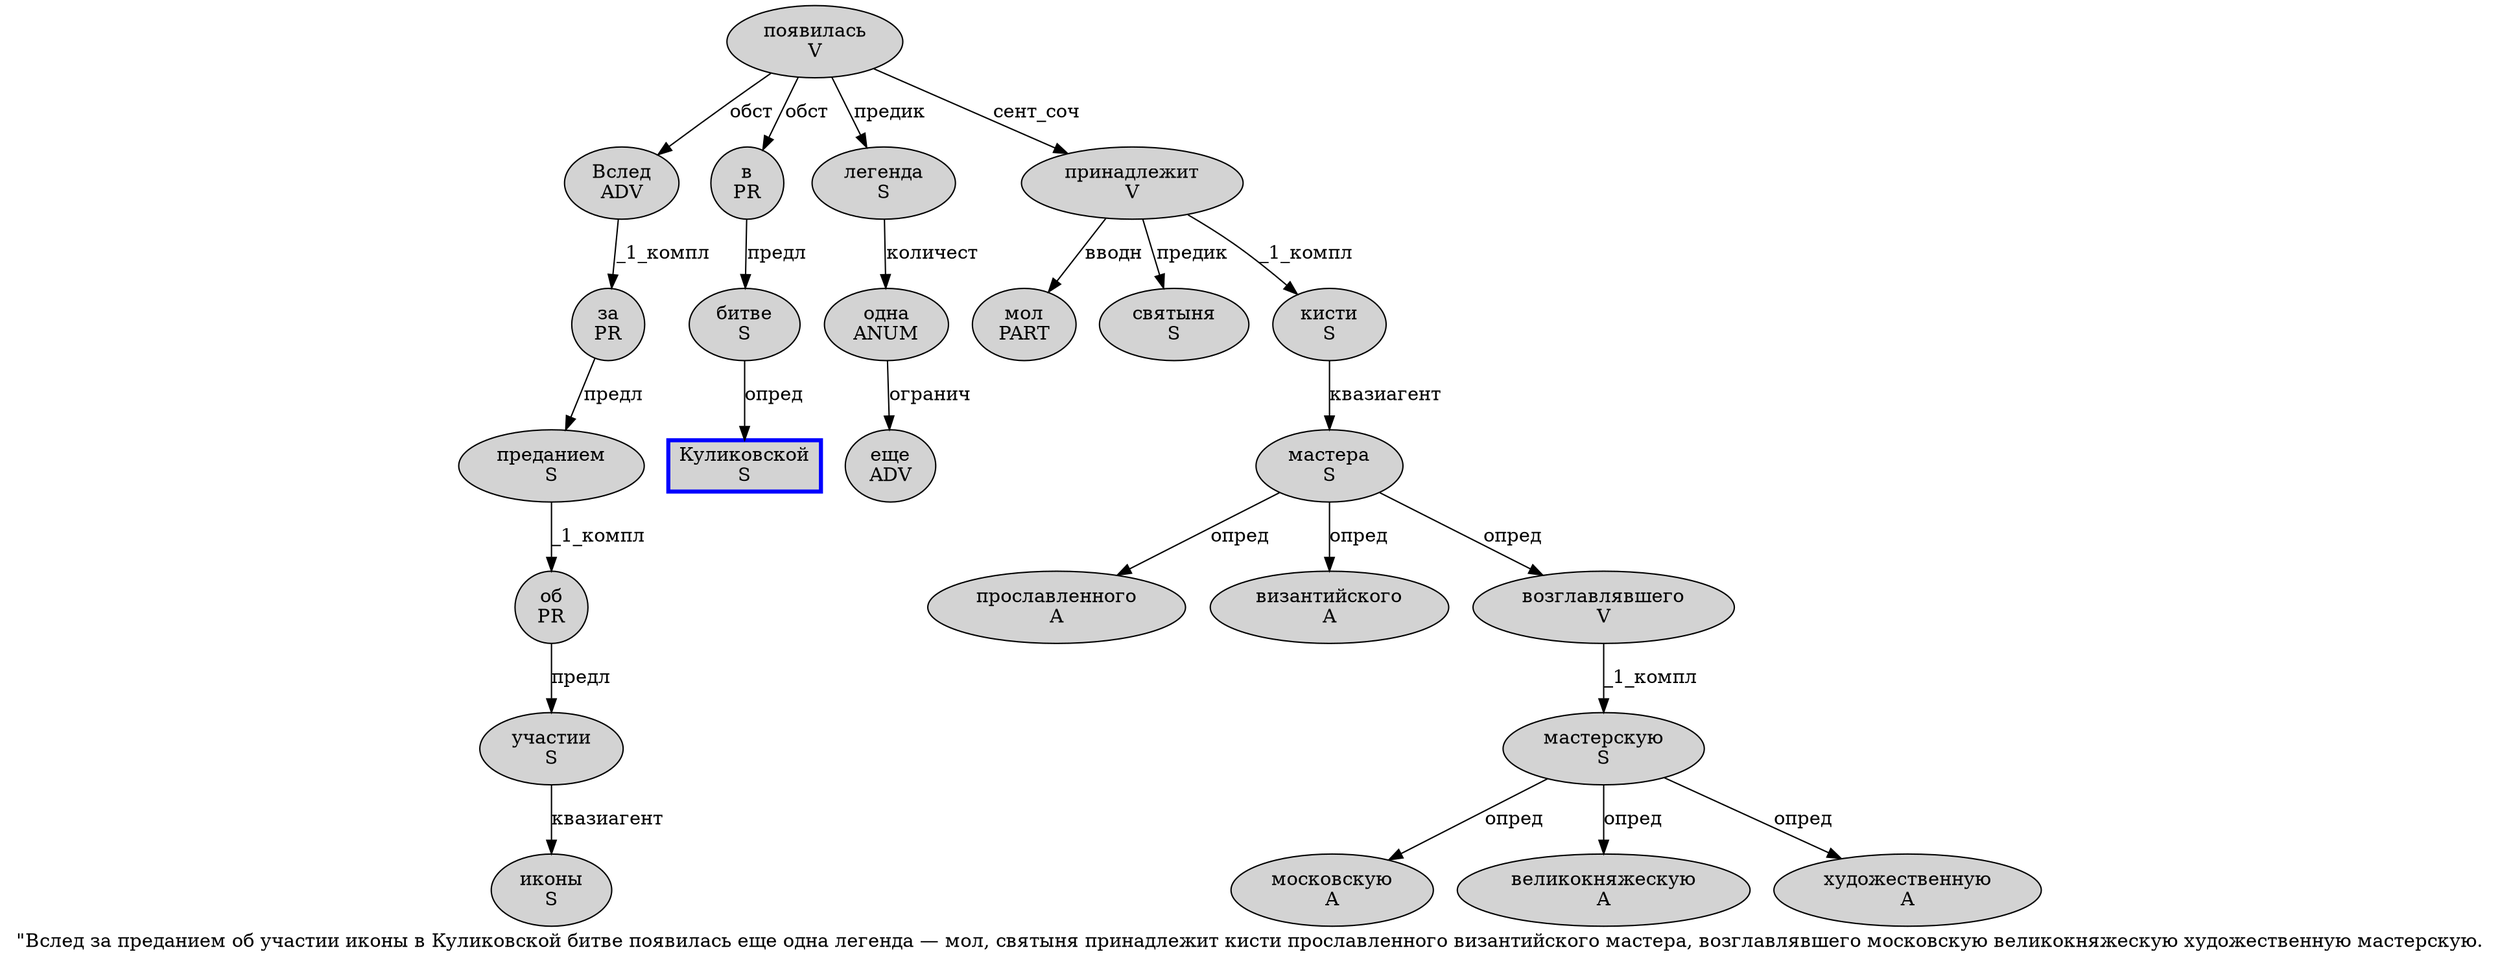 digraph SENTENCE_959 {
	graph [label="\"Вслед за преданием об участии иконы в Куликовской битве появилась еще одна легенда — мол, святыня принадлежит кисти прославленного византийского мастера, возглавлявшего московскую великокняжескую художественную мастерскую."]
	node [style=filled]
		1 [label="Вслед
ADV" color="" fillcolor=lightgray penwidth=1 shape=ellipse]
		2 [label="за
PR" color="" fillcolor=lightgray penwidth=1 shape=ellipse]
		3 [label="преданием
S" color="" fillcolor=lightgray penwidth=1 shape=ellipse]
		4 [label="об
PR" color="" fillcolor=lightgray penwidth=1 shape=ellipse]
		5 [label="участии
S" color="" fillcolor=lightgray penwidth=1 shape=ellipse]
		6 [label="иконы
S" color="" fillcolor=lightgray penwidth=1 shape=ellipse]
		7 [label="в
PR" color="" fillcolor=lightgray penwidth=1 shape=ellipse]
		8 [label="Куликовской
S" color=blue fillcolor=lightgray penwidth=3 shape=box]
		9 [label="битве
S" color="" fillcolor=lightgray penwidth=1 shape=ellipse]
		10 [label="появилась
V" color="" fillcolor=lightgray penwidth=1 shape=ellipse]
		11 [label="еще
ADV" color="" fillcolor=lightgray penwidth=1 shape=ellipse]
		12 [label="одна
ANUM" color="" fillcolor=lightgray penwidth=1 shape=ellipse]
		13 [label="легенда
S" color="" fillcolor=lightgray penwidth=1 shape=ellipse]
		15 [label="мол
PART" color="" fillcolor=lightgray penwidth=1 shape=ellipse]
		17 [label="святыня
S" color="" fillcolor=lightgray penwidth=1 shape=ellipse]
		18 [label="принадлежит
V" color="" fillcolor=lightgray penwidth=1 shape=ellipse]
		19 [label="кисти
S" color="" fillcolor=lightgray penwidth=1 shape=ellipse]
		20 [label="прославленного
A" color="" fillcolor=lightgray penwidth=1 shape=ellipse]
		21 [label="византийского
A" color="" fillcolor=lightgray penwidth=1 shape=ellipse]
		22 [label="мастера
S" color="" fillcolor=lightgray penwidth=1 shape=ellipse]
		24 [label="возглавлявшего
V" color="" fillcolor=lightgray penwidth=1 shape=ellipse]
		25 [label="московскую
A" color="" fillcolor=lightgray penwidth=1 shape=ellipse]
		26 [label="великокняжескую
A" color="" fillcolor=lightgray penwidth=1 shape=ellipse]
		27 [label="художественную
A" color="" fillcolor=lightgray penwidth=1 shape=ellipse]
		28 [label="мастерскую
S" color="" fillcolor=lightgray penwidth=1 shape=ellipse]
			7 -> 9 [label="предл"]
			10 -> 1 [label="обст"]
			10 -> 7 [label="обст"]
			10 -> 13 [label="предик"]
			10 -> 18 [label="сент_соч"]
			28 -> 25 [label="опред"]
			28 -> 26 [label="опред"]
			28 -> 27 [label="опред"]
			24 -> 28 [label="_1_компл"]
			2 -> 3 [label="предл"]
			13 -> 12 [label="количест"]
			22 -> 20 [label="опред"]
			22 -> 21 [label="опред"]
			22 -> 24 [label="опред"]
			18 -> 15 [label="вводн"]
			18 -> 17 [label="предик"]
			18 -> 19 [label="_1_компл"]
			9 -> 8 [label="опред"]
			3 -> 4 [label="_1_компл"]
			4 -> 5 [label="предл"]
			19 -> 22 [label="квазиагент"]
			12 -> 11 [label="огранич"]
			5 -> 6 [label="квазиагент"]
			1 -> 2 [label="_1_компл"]
}